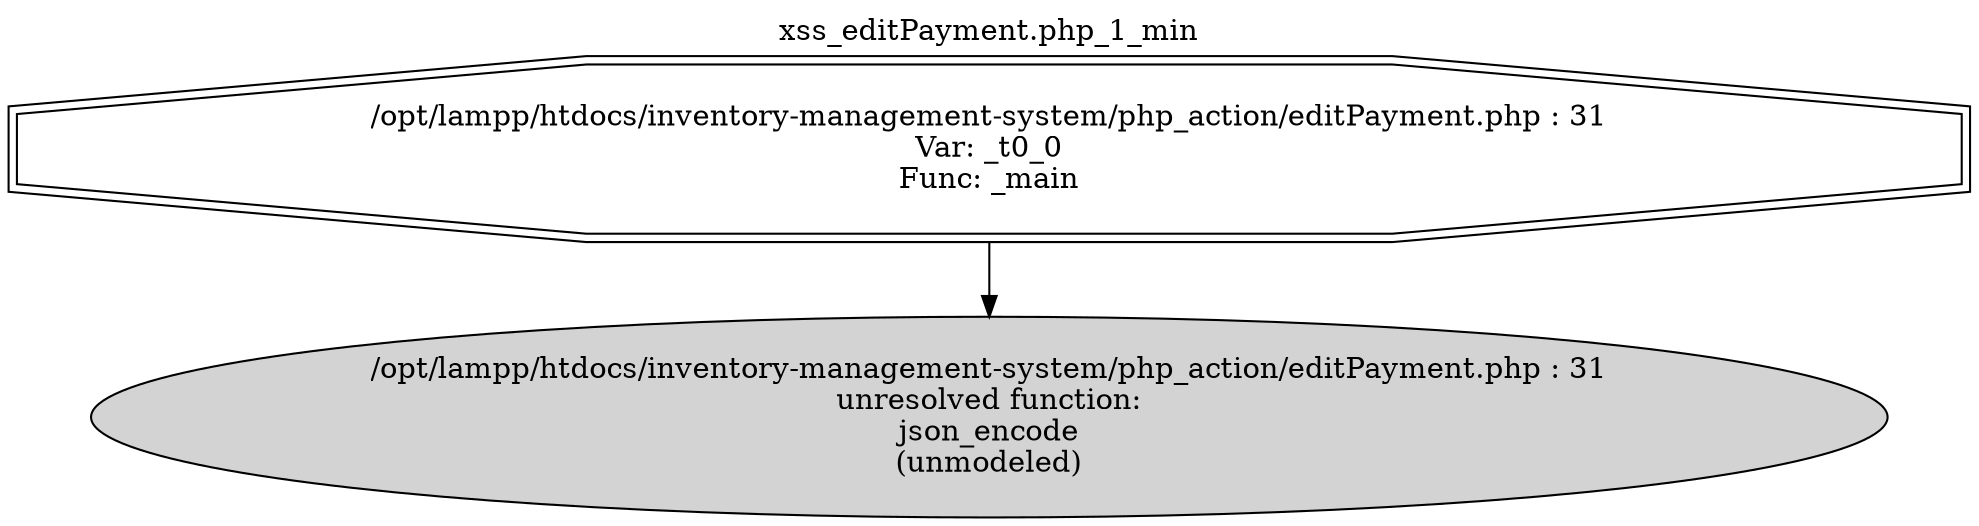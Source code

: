 digraph cfg {
  label="xss_editPayment.php_1_min";
  labelloc=t;
  n1 [shape=doubleoctagon, label="/opt/lampp/htdocs/inventory-management-system/php_action/editPayment.php : 31\nVar: _t0_0\nFunc: _main\n"];
  n2 [shape=ellipse, label="/opt/lampp/htdocs/inventory-management-system/php_action/editPayment.php : 31\nunresolved function:\njson_encode\n(unmodeled)\n",style=filled];
  n1 -> n2;
}
